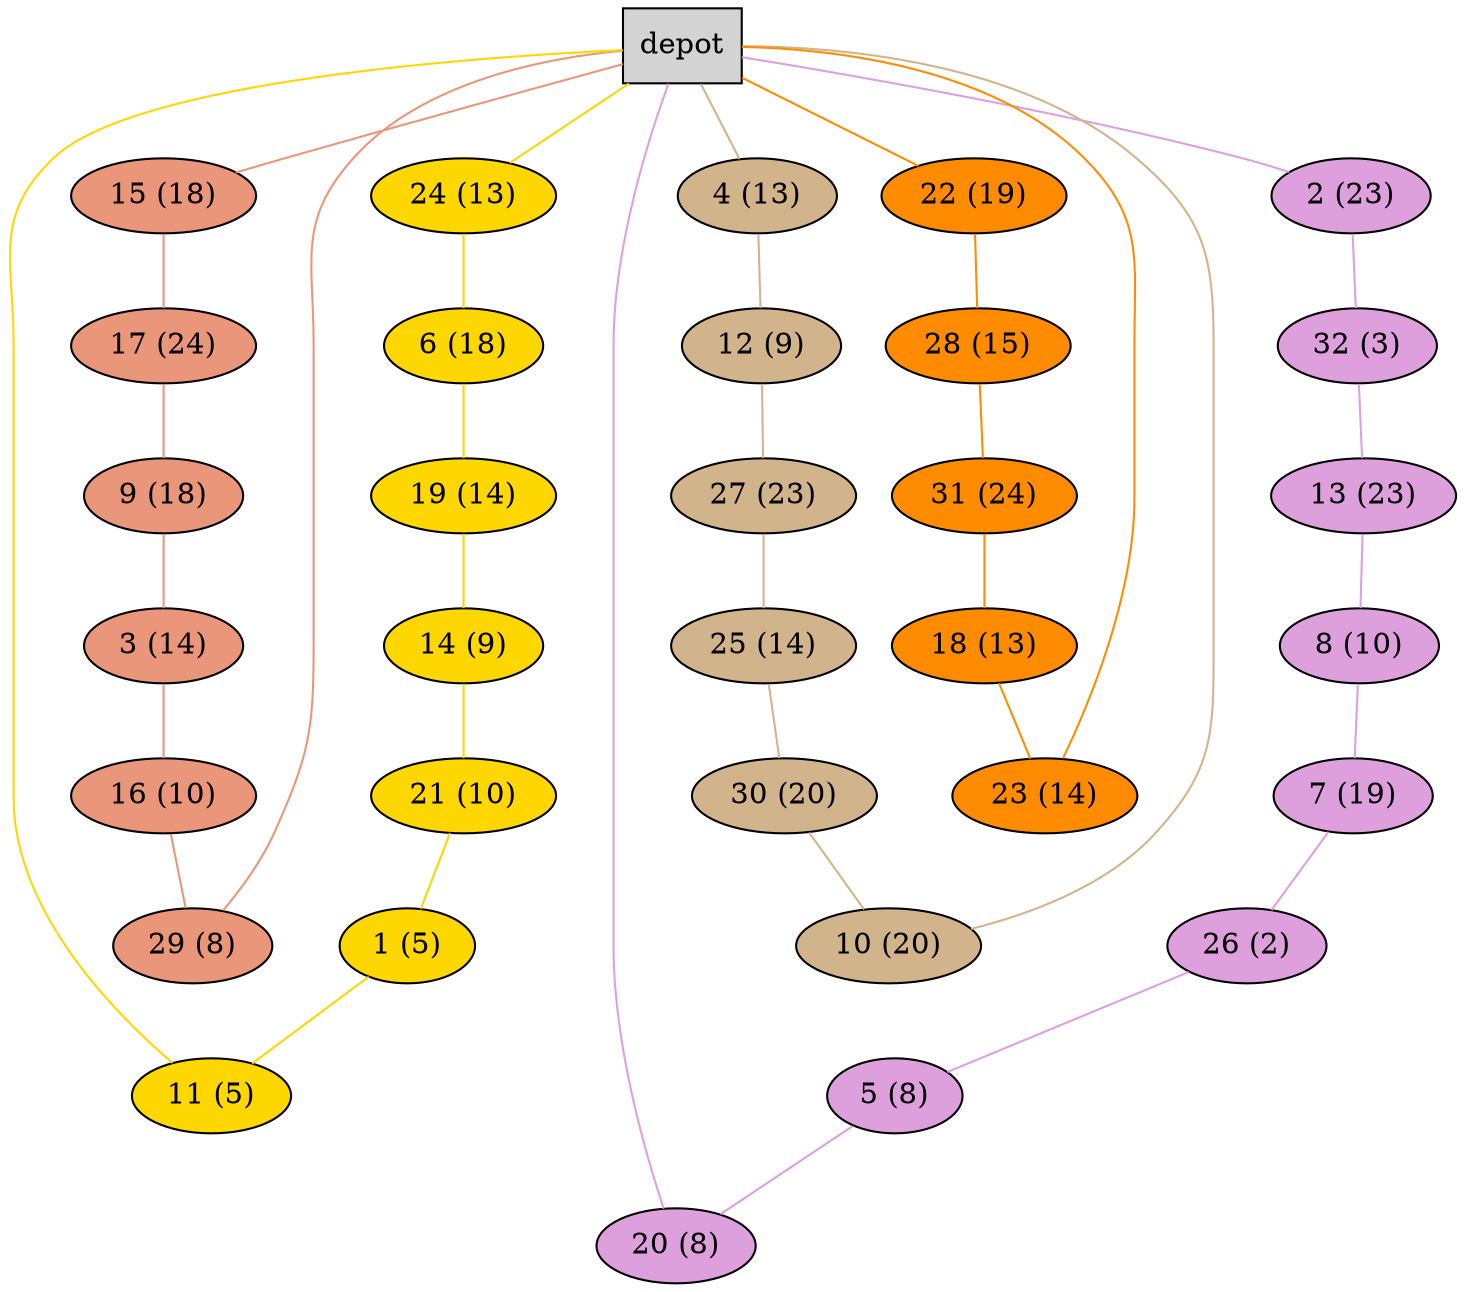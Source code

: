 graph G {
  0[shape = box, label = "depot", style = filled ];
  15[shape = ellipse, label = "15 (18)", style = filled , fillcolor = darksalmon ];
  "0"--"15"[color = darksalmon];
  17[shape = ellipse, label = "17 (24)", style = filled , fillcolor = darksalmon ];
  "15"--"17"[color = darksalmon];
  9[shape = ellipse, label = "9 (18)", style = filled , fillcolor = darksalmon ];
  "17"--"9"[color = darksalmon];
  3[shape = ellipse, label = "3 (14)", style = filled , fillcolor = darksalmon ];
  "9"--"3"[color = darksalmon];
  16[shape = ellipse, label = "16 (10)", style = filled , fillcolor = darksalmon ];
  "3"--"16"[color = darksalmon];
  29[shape = ellipse, label = "29 (8)", style = filled , fillcolor = darksalmon ];
  "16"--"29"[color = darksalmon];
  "29"--"0"[color = darksalmon];
  24[shape = ellipse, label = "24 (13)", style = filled , fillcolor = gold ];
  "0"--"24"[color = gold];
  6[shape = ellipse, label = "6 (18)", style = filled , fillcolor = gold ];
  "24"--"6"[color = gold];
  19[shape = ellipse, label = "19 (14)", style = filled , fillcolor = gold ];
  "6"--"19"[color = gold];
  14[shape = ellipse, label = "14 (9)", style = filled , fillcolor = gold ];
  "19"--"14"[color = gold];
  21[shape = ellipse, label = "21 (10)", style = filled , fillcolor = gold ];
  "14"--"21"[color = gold];
  1[shape = ellipse, label = "1 (5)", style = filled , fillcolor = gold ];
  "21"--"1"[color = gold];
  11[shape = ellipse, label = "11 (5)", style = filled , fillcolor = gold ];
  "1"--"11"[color = gold];
  "11"--"0"[color = gold];
  2[shape = ellipse, label = "2 (23)", style = filled , fillcolor = plum ];
  "0"--"2"[color = plum];
  32[shape = ellipse, label = "32 (3)", style = filled , fillcolor = plum ];
  "2"--"32"[color = plum];
  13[shape = ellipse, label = "13 (23)", style = filled , fillcolor = plum ];
  "32"--"13"[color = plum];
  8[shape = ellipse, label = "8 (10)", style = filled , fillcolor = plum ];
  "13"--"8"[color = plum];
  7[shape = ellipse, label = "7 (19)", style = filled , fillcolor = plum ];
  "8"--"7"[color = plum];
  26[shape = ellipse, label = "26 (2)", style = filled , fillcolor = plum ];
  "7"--"26"[color = plum];
  5[shape = ellipse, label = "5 (8)", style = filled , fillcolor = plum ];
  "26"--"5"[color = plum];
  20[shape = ellipse, label = "20 (8)", style = filled , fillcolor = plum ];
  "5"--"20"[color = plum];
  "20"--"0"[color = plum];
  4[shape = ellipse, label = "4 (13)", style = filled , fillcolor = tan ];
  "0"--"4"[color = tan];
  12[shape = ellipse, label = "12 (9)", style = filled , fillcolor = tan ];
  "4"--"12"[color = tan];
  27[shape = ellipse, label = "27 (23)", style = filled , fillcolor = tan ];
  "12"--"27"[color = tan];
  25[shape = ellipse, label = "25 (14)", style = filled , fillcolor = tan ];
  "27"--"25"[color = tan];
  30[shape = ellipse, label = "30 (20)", style = filled , fillcolor = tan ];
  "25"--"30"[color = tan];
  10[shape = ellipse, label = "10 (20)", style = filled , fillcolor = tan ];
  "30"--"10"[color = tan];
  "10"--"0"[color = tan];
  22[shape = ellipse, label = "22 (19)", style = filled , fillcolor = darkorange ];
  "0"--"22"[color = darkorange];
  28[shape = ellipse, label = "28 (15)", style = filled , fillcolor = darkorange ];
  "22"--"28"[color = darkorange];
  31[shape = ellipse, label = "31 (24)", style = filled , fillcolor = darkorange ];
  "28"--"31"[color = darkorange];
  18[shape = ellipse, label = "18 (13)", style = filled , fillcolor = darkorange ];
  "31"--"18"[color = darkorange];
  23[shape = ellipse, label = "23 (14)", style = filled , fillcolor = darkorange ];
  "18"--"23"[color = darkorange];
  "23"--"0"[color = darkorange];
}

